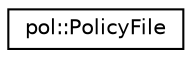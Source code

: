 digraph "Graphical Class Hierarchy"
{
 // LATEX_PDF_SIZE
  edge [fontname="Helvetica",fontsize="10",labelfontname="Helvetica",labelfontsize="10"];
  node [fontname="Helvetica",fontsize="10",shape=record];
  rankdir="LR";
  Node0 [label="pol::PolicyFile",height=0.2,width=0.4,color="black", fillcolor="white", style="filled",URL="$structpol_1_1_policy_file.html",tooltip=" "];
}
